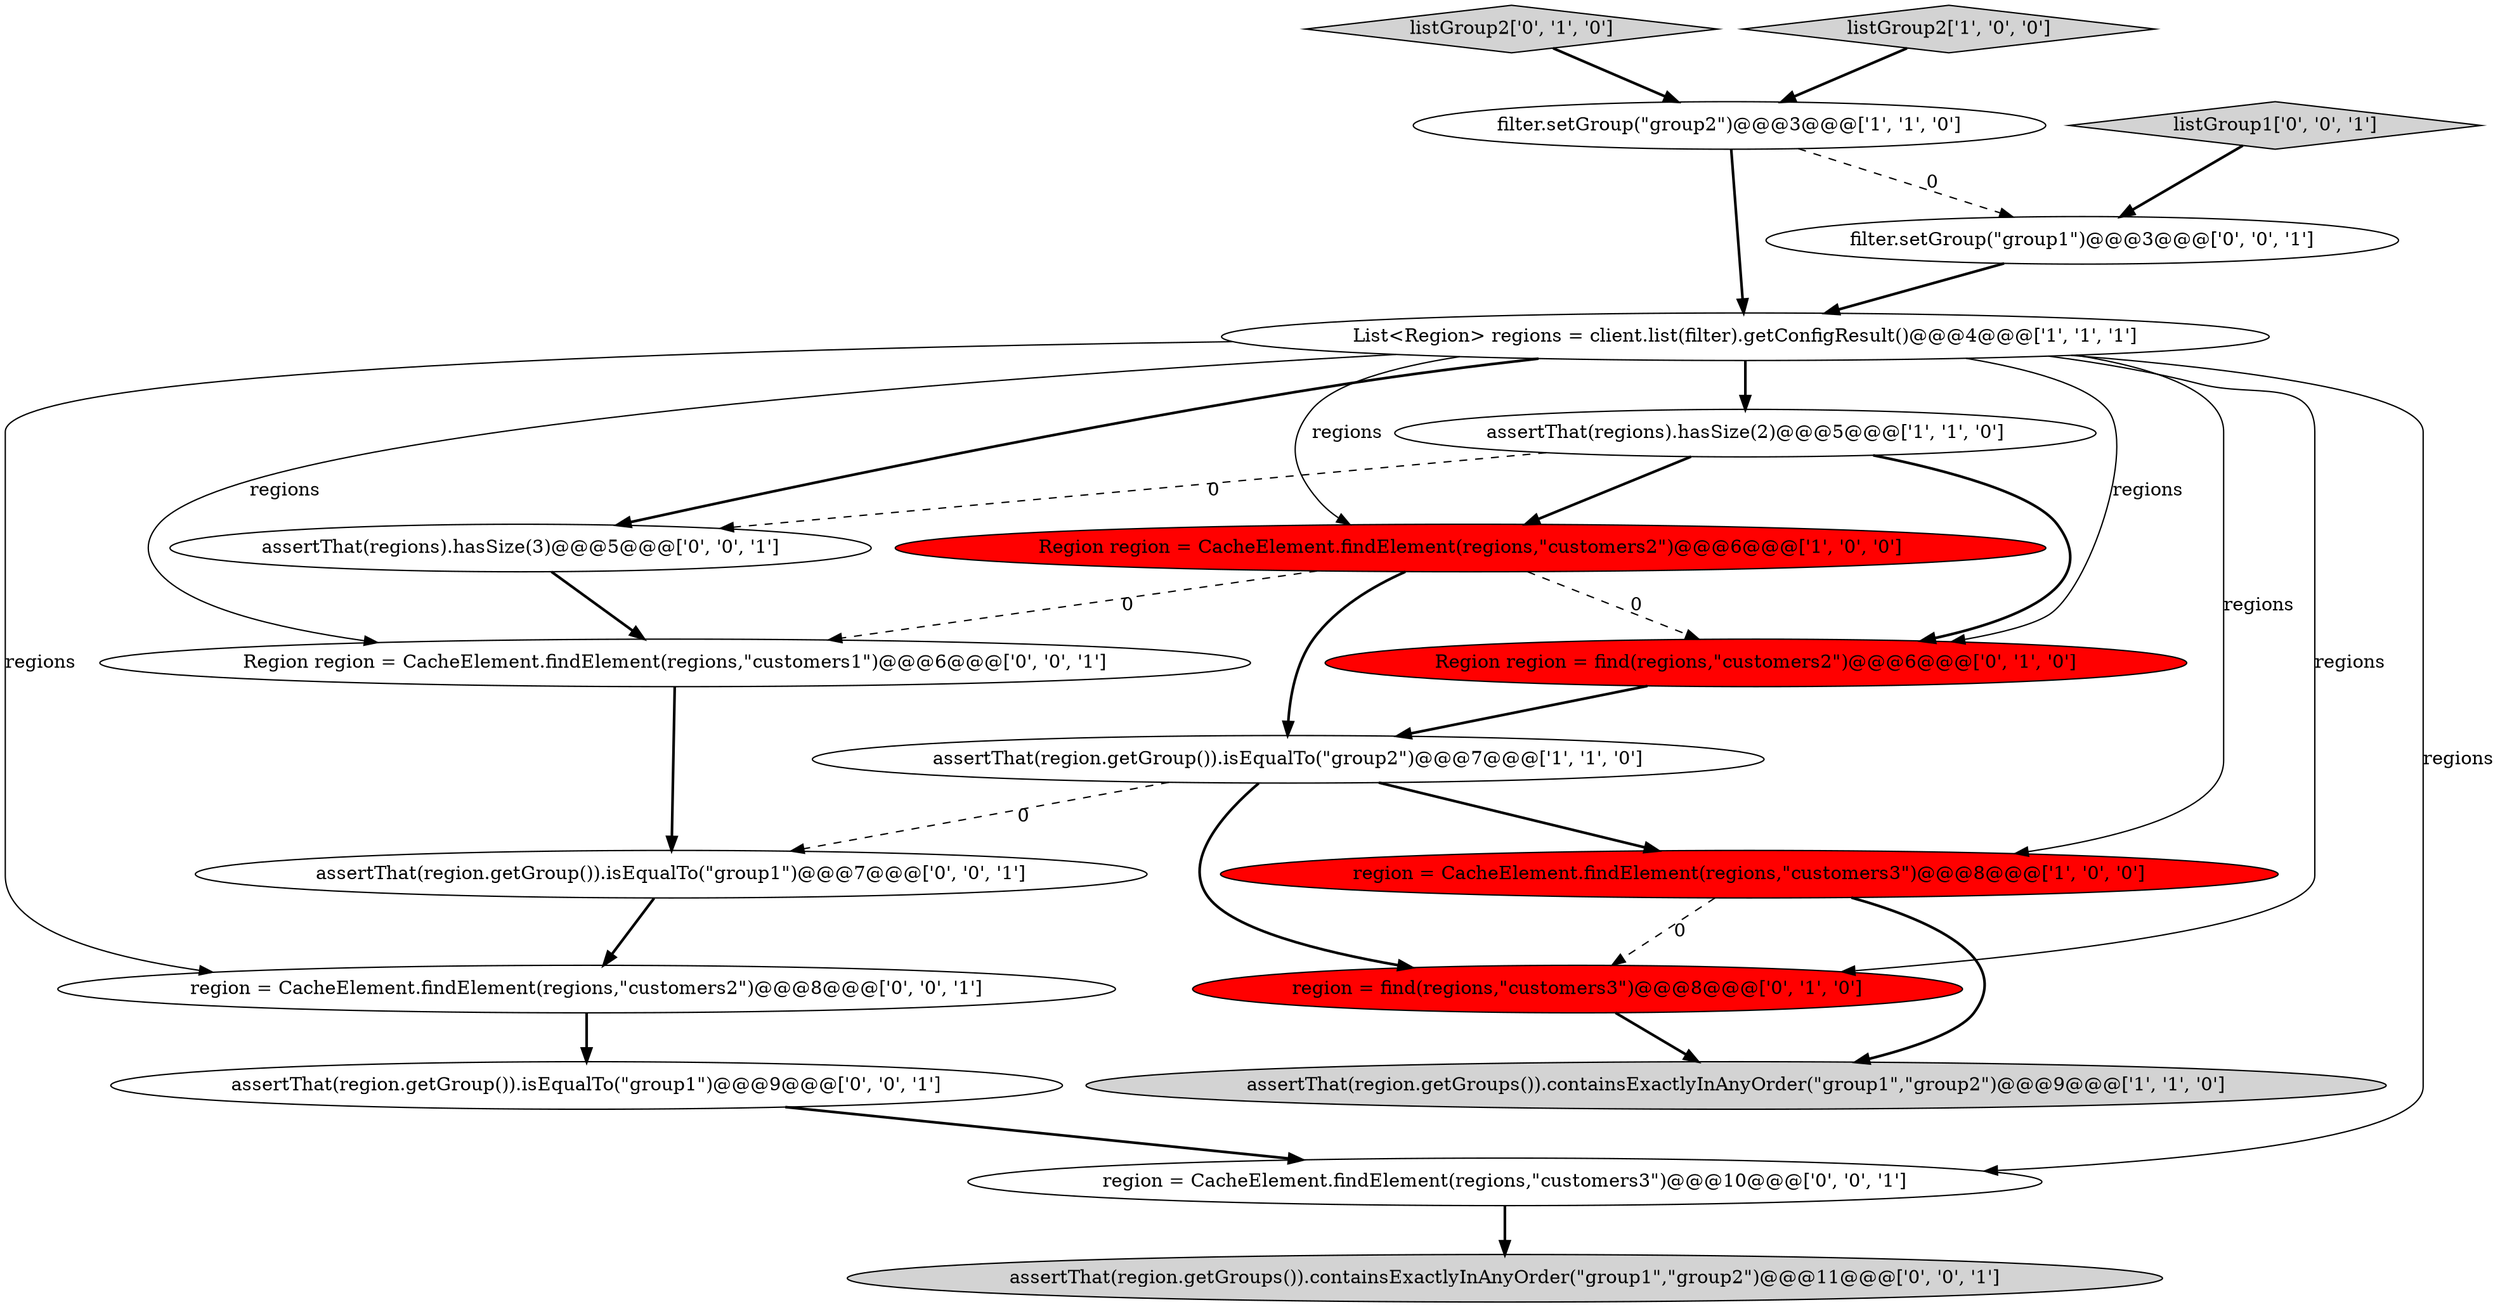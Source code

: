 digraph {
18 [style = filled, label = "assertThat(region.getGroup()).isEqualTo(\"group1\")@@@7@@@['0', '0', '1']", fillcolor = white, shape = ellipse image = "AAA0AAABBB3BBB"];
4 [style = filled, label = "filter.setGroup(\"group2\")@@@3@@@['1', '1', '0']", fillcolor = white, shape = ellipse image = "AAA0AAABBB1BBB"];
8 [style = filled, label = "listGroup2['0', '1', '0']", fillcolor = lightgray, shape = diamond image = "AAA0AAABBB2BBB"];
3 [style = filled, label = "region = CacheElement.findElement(regions,\"customers3\")@@@8@@@['1', '0', '0']", fillcolor = red, shape = ellipse image = "AAA1AAABBB1BBB"];
11 [style = filled, label = "Region region = CacheElement.findElement(regions,\"customers1\")@@@6@@@['0', '0', '1']", fillcolor = white, shape = ellipse image = "AAA0AAABBB3BBB"];
14 [style = filled, label = "assertThat(region.getGroup()).isEqualTo(\"group1\")@@@9@@@['0', '0', '1']", fillcolor = white, shape = ellipse image = "AAA0AAABBB3BBB"];
12 [style = filled, label = "region = CacheElement.findElement(regions,\"customers3\")@@@10@@@['0', '0', '1']", fillcolor = white, shape = ellipse image = "AAA0AAABBB3BBB"];
1 [style = filled, label = "List<Region> regions = client.list(filter).getConfigResult()@@@4@@@['1', '1', '1']", fillcolor = white, shape = ellipse image = "AAA0AAABBB1BBB"];
15 [style = filled, label = "assertThat(regions).hasSize(3)@@@5@@@['0', '0', '1']", fillcolor = white, shape = ellipse image = "AAA0AAABBB3BBB"];
16 [style = filled, label = "filter.setGroup(\"group1\")@@@3@@@['0', '0', '1']", fillcolor = white, shape = ellipse image = "AAA0AAABBB3BBB"];
5 [style = filled, label = "assertThat(region.getGroup()).isEqualTo(\"group2\")@@@7@@@['1', '1', '0']", fillcolor = white, shape = ellipse image = "AAA0AAABBB1BBB"];
17 [style = filled, label = "region = CacheElement.findElement(regions,\"customers2\")@@@8@@@['0', '0', '1']", fillcolor = white, shape = ellipse image = "AAA0AAABBB3BBB"];
7 [style = filled, label = "listGroup2['1', '0', '0']", fillcolor = lightgray, shape = diamond image = "AAA0AAABBB1BBB"];
0 [style = filled, label = "assertThat(region.getGroups()).containsExactlyInAnyOrder(\"group1\",\"group2\")@@@9@@@['1', '1', '0']", fillcolor = lightgray, shape = ellipse image = "AAA0AAABBB1BBB"];
19 [style = filled, label = "assertThat(region.getGroups()).containsExactlyInAnyOrder(\"group1\",\"group2\")@@@11@@@['0', '0', '1']", fillcolor = lightgray, shape = ellipse image = "AAA0AAABBB3BBB"];
6 [style = filled, label = "Region region = CacheElement.findElement(regions,\"customers2\")@@@6@@@['1', '0', '0']", fillcolor = red, shape = ellipse image = "AAA1AAABBB1BBB"];
13 [style = filled, label = "listGroup1['0', '0', '1']", fillcolor = lightgray, shape = diamond image = "AAA0AAABBB3BBB"];
10 [style = filled, label = "region = find(regions,\"customers3\")@@@8@@@['0', '1', '0']", fillcolor = red, shape = ellipse image = "AAA1AAABBB2BBB"];
9 [style = filled, label = "Region region = find(regions,\"customers2\")@@@6@@@['0', '1', '0']", fillcolor = red, shape = ellipse image = "AAA1AAABBB2BBB"];
2 [style = filled, label = "assertThat(regions).hasSize(2)@@@5@@@['1', '1', '0']", fillcolor = white, shape = ellipse image = "AAA0AAABBB1BBB"];
5->3 [style = bold, label=""];
5->10 [style = bold, label=""];
1->10 [style = solid, label="regions"];
1->3 [style = solid, label="regions"];
4->16 [style = dashed, label="0"];
1->11 [style = solid, label="regions"];
2->6 [style = bold, label=""];
1->15 [style = bold, label=""];
1->17 [style = solid, label="regions"];
6->9 [style = dashed, label="0"];
6->11 [style = dashed, label="0"];
18->17 [style = bold, label=""];
1->9 [style = solid, label="regions"];
7->4 [style = bold, label=""];
2->9 [style = bold, label=""];
5->18 [style = dashed, label="0"];
13->16 [style = bold, label=""];
11->18 [style = bold, label=""];
3->0 [style = bold, label=""];
2->15 [style = dashed, label="0"];
1->12 [style = solid, label="regions"];
6->5 [style = bold, label=""];
15->11 [style = bold, label=""];
16->1 [style = bold, label=""];
17->14 [style = bold, label=""];
1->6 [style = solid, label="regions"];
14->12 [style = bold, label=""];
10->0 [style = bold, label=""];
9->5 [style = bold, label=""];
1->2 [style = bold, label=""];
4->1 [style = bold, label=""];
3->10 [style = dashed, label="0"];
8->4 [style = bold, label=""];
12->19 [style = bold, label=""];
}

